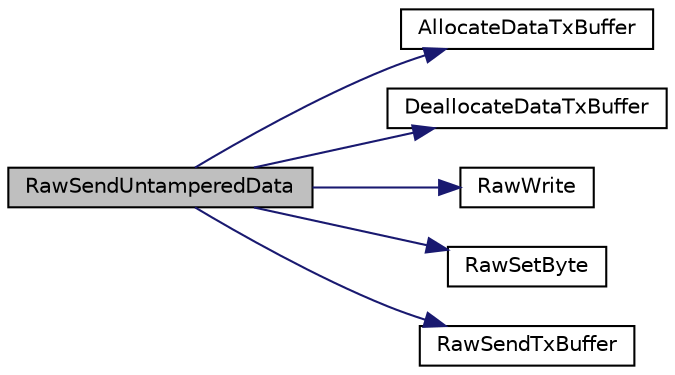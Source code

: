 digraph "RawSendUntamperedData"
{
  edge [fontname="Helvetica",fontsize="10",labelfontname="Helvetica",labelfontsize="10"];
  node [fontname="Helvetica",fontsize="10",shape=record];
  rankdir="LR";
  Node1 [label="RawSendUntamperedData",height=0.2,width=0.4,color="black", fillcolor="grey75", style="filled", fontcolor="black"];
  Node1 -> Node2 [color="midnightblue",fontsize="10",style="solid"];
  Node2 [label="AllocateDataTxBuffer",height=0.2,width=0.4,color="black", fillcolor="white", style="filled",URL="$_w_f_raw_8h.html#a7516a7177c1b9a843d543c57c4192af5"];
  Node1 -> Node3 [color="midnightblue",fontsize="10",style="solid"];
  Node3 [label="DeallocateDataTxBuffer",height=0.2,width=0.4,color="black", fillcolor="white", style="filled",URL="$_w_f_raw_8h.html#a270fb0e2bd37af95849fe1123203bef5"];
  Node1 -> Node4 [color="midnightblue",fontsize="10",style="solid"];
  Node4 [label="RawWrite",height=0.2,width=0.4,color="black", fillcolor="white", style="filled",URL="$_w_f_raw_8h.html#ac4a89b408bc2f5fb46f6b3def54a5270"];
  Node1 -> Node5 [color="midnightblue",fontsize="10",style="solid"];
  Node5 [label="RawSetByte",height=0.2,width=0.4,color="black", fillcolor="white", style="filled",URL="$_w_f_raw_8h.html#a080df0a533459a28bfccb89781df5e3a"];
  Node1 -> Node6 [color="midnightblue",fontsize="10",style="solid"];
  Node6 [label="RawSendTxBuffer",height=0.2,width=0.4,color="black", fillcolor="white", style="filled",URL="$_w_f_raw_8h.html#a16c4aa8238b4dec33fe41a8e09674112"];
}
